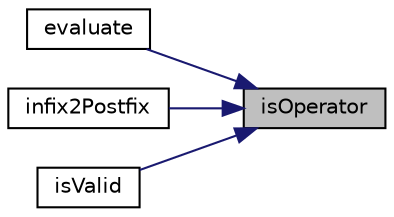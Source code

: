 digraph "isOperator"
{
 // LATEX_PDF_SIZE
  edge [fontname="Helvetica",fontsize="10",labelfontname="Helvetica",labelfontsize="10"];
  node [fontname="Helvetica",fontsize="10",shape=record];
  rankdir="RL";
  Node1 [label="isOperator",height=0.2,width=0.4,color="black", fillcolor="grey75", style="filled", fontcolor="black",tooltip="Checking if the character is an supported operation or not."];
  Node1 -> Node2 [dir="back",color="midnightblue",fontsize="10",style="solid",fontname="Helvetica"];
  Node2 [label="evaluate",height=0.2,width=0.4,color="black", fillcolor="white", style="filled",URL="$evaluatePostfix_8h.html#a427e41c322d7bfda4185586df7819502",tooltip="Evaluate expression according to a given value."];
  Node1 -> Node3 [dir="back",color="midnightblue",fontsize="10",style="solid",fontname="Helvetica"];
  Node3 [label="infix2Postfix",height=0.2,width=0.4,color="black", fillcolor="white", style="filled",URL="$evaluatePostfix_8h.html#a40f0bca926f4f86ec35f16617f1c6ab5",tooltip="Convert valid expression into vactor of elements that can be processed by evaluate functions."];
  Node1 -> Node4 [dir="back",color="midnightblue",fontsize="10",style="solid",fontname="Helvetica"];
  Node4 [label="isValid",height=0.2,width=0.4,color="black", fillcolor="white", style="filled",URL="$validateInput_8h.html#a7b6bb6676cabed40a6e118ad2cf14a2d",tooltip="Checking the validity of an exprission."];
}
